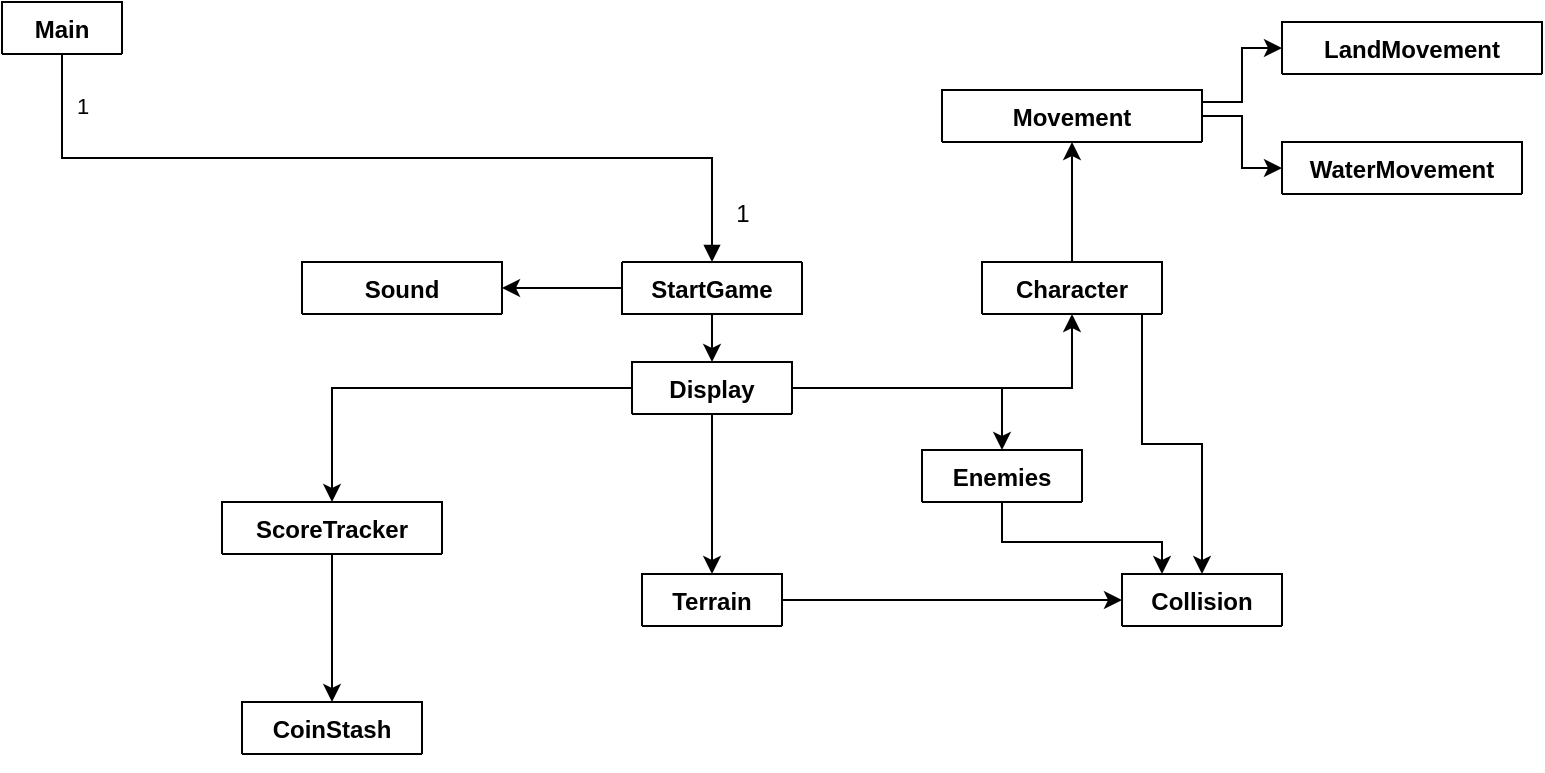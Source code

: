 <mxfile version="18.0.0" type="onedrive"><diagram name="Page-1" id="2w7vg5bwMqIUjHdiFem5"><mxGraphModel grid="1" page="1" gridSize="10" guides="1" tooltips="1" connect="1" arrows="1" fold="1" pageScale="1" pageWidth="850" pageHeight="1100" math="0" shadow="0"><root><mxCell id="0"/><mxCell id="1" parent="0"/><mxCell id="2BCJGqaNzl7uD9SpwbzM-5" value="Main" style="swimlane;fontStyle=1;align=center;verticalAlign=top;childLayout=stackLayout;horizontal=1;startSize=26;horizontalStack=0;resizeParent=1;resizeParentMax=0;resizeLast=0;collapsible=1;marginBottom=0;" collapsed="1" vertex="1" parent="1"><mxGeometry x="40" y="40" width="60" height="26" as="geometry"><mxRectangle x="40" y="40" width="160" height="86" as="alternateBounds"/></mxGeometry></mxCell><mxCell id="2BCJGqaNzl7uD9SpwbzM-6" value="+ field: type" style="text;strokeColor=none;fillColor=none;align=left;verticalAlign=top;spacingLeft=4;spacingRight=4;overflow=hidden;rotatable=0;points=[[0,0.5],[1,0.5]];portConstraint=eastwest;" vertex="1" parent="2BCJGqaNzl7uD9SpwbzM-5"><mxGeometry y="26" width="160" height="26" as="geometry"/></mxCell><mxCell id="2BCJGqaNzl7uD9SpwbzM-7" value="" style="line;strokeWidth=1;fillColor=none;align=left;verticalAlign=middle;spacingTop=-1;spacingLeft=3;spacingRight=3;rotatable=0;labelPosition=right;points=[];portConstraint=eastwest;" vertex="1" parent="2BCJGqaNzl7uD9SpwbzM-5"><mxGeometry y="52" width="160" height="8" as="geometry"/></mxCell><mxCell id="2BCJGqaNzl7uD9SpwbzM-8" value="+ method(type): type" style="text;strokeColor=none;fillColor=none;align=left;verticalAlign=top;spacingLeft=4;spacingRight=4;overflow=hidden;rotatable=0;points=[[0,0.5],[1,0.5]];portConstraint=eastwest;" vertex="1" parent="2BCJGqaNzl7uD9SpwbzM-5"><mxGeometry y="60" width="160" height="26" as="geometry"/></mxCell><mxCell id="2BCJGqaNzl7uD9SpwbzM-9" value="LandMovement" style="swimlane;fontStyle=1;align=center;verticalAlign=top;childLayout=stackLayout;horizontal=1;startSize=26;horizontalStack=0;resizeParent=1;resizeParentMax=0;resizeLast=0;collapsible=1;marginBottom=0;" collapsed="1" vertex="1" parent="1"><mxGeometry x="680" y="50" width="130" height="26" as="geometry"><mxRectangle x="520" y="160" width="160" height="86" as="alternateBounds"/></mxGeometry></mxCell><mxCell id="2BCJGqaNzl7uD9SpwbzM-10" value="+ field: type" style="text;strokeColor=none;fillColor=none;align=left;verticalAlign=top;spacingLeft=4;spacingRight=4;overflow=hidden;rotatable=0;points=[[0,0.5],[1,0.5]];portConstraint=eastwest;" vertex="1" parent="2BCJGqaNzl7uD9SpwbzM-9"><mxGeometry y="26" width="160" height="26" as="geometry"/></mxCell><mxCell id="2BCJGqaNzl7uD9SpwbzM-11" value="" style="line;strokeWidth=1;fillColor=none;align=left;verticalAlign=middle;spacingTop=-1;spacingLeft=3;spacingRight=3;rotatable=0;labelPosition=right;points=[];portConstraint=eastwest;" vertex="1" parent="2BCJGqaNzl7uD9SpwbzM-9"><mxGeometry y="52" width="160" height="8" as="geometry"/></mxCell><mxCell id="2BCJGqaNzl7uD9SpwbzM-12" value="+ method(type): type" style="text;strokeColor=none;fillColor=none;align=left;verticalAlign=top;spacingLeft=4;spacingRight=4;overflow=hidden;rotatable=0;points=[[0,0.5],[1,0.5]];portConstraint=eastwest;" vertex="1" parent="2BCJGqaNzl7uD9SpwbzM-9"><mxGeometry y="60" width="160" height="26" as="geometry"/></mxCell><mxCell id="F0QiSlCeJy2ZY8RC8an7-10" value="CoinStash" style="swimlane;fontStyle=1;align=center;verticalAlign=top;childLayout=stackLayout;horizontal=1;startSize=26;horizontalStack=0;resizeParent=1;resizeParentMax=0;resizeLast=0;collapsible=1;marginBottom=0;whiteSpace=wrap;html=1;" collapsed="1" vertex="1" parent="1"><mxGeometry x="160" y="390" width="90" height="26" as="geometry"><mxRectangle x="10" y="440" width="160" height="86" as="alternateBounds"/></mxGeometry></mxCell><mxCell id="F0QiSlCeJy2ZY8RC8an7-11" value="+ field: type" style="text;strokeColor=none;fillColor=none;align=left;verticalAlign=top;spacingLeft=4;spacingRight=4;overflow=hidden;rotatable=0;points=[[0,0.5],[1,0.5]];portConstraint=eastwest;whiteSpace=wrap;html=1;" vertex="1" parent="F0QiSlCeJy2ZY8RC8an7-10"><mxGeometry y="26" width="160" height="26" as="geometry"/></mxCell><mxCell id="F0QiSlCeJy2ZY8RC8an7-12" value="" style="line;strokeWidth=1;fillColor=none;align=left;verticalAlign=middle;spacingTop=-1;spacingLeft=3;spacingRight=3;rotatable=0;labelPosition=right;points=[];portConstraint=eastwest;strokeColor=inherit;" vertex="1" parent="F0QiSlCeJy2ZY8RC8an7-10"><mxGeometry y="52" width="160" height="8" as="geometry"/></mxCell><mxCell id="F0QiSlCeJy2ZY8RC8an7-13" value="+ method(type): type" style="text;strokeColor=none;fillColor=none;align=left;verticalAlign=top;spacingLeft=4;spacingRight=4;overflow=hidden;rotatable=0;points=[[0,0.5],[1,0.5]];portConstraint=eastwest;whiteSpace=wrap;html=1;" vertex="1" parent="F0QiSlCeJy2ZY8RC8an7-10"><mxGeometry y="60" width="160" height="26" as="geometry"/></mxCell><mxCell id="2BCJGqaNzl7uD9SpwbzM-49" style="edgeStyle=orthogonalEdgeStyle;rounded=0;orthogonalLoop=1;jettySize=auto;html=1;exitX=0.5;exitY=1;exitDx=0;exitDy=0;entryX=0.5;entryY=0;entryDx=0;entryDy=0;" edge="1" parent="1" source="F0QiSlCeJy2ZY8RC8an7-14" target="F0QiSlCeJy2ZY8RC8an7-10"><mxGeometry relative="1" as="geometry"/></mxCell><mxCell id="F0QiSlCeJy2ZY8RC8an7-14" value="ScoreTracker" style="swimlane;fontStyle=1;align=center;verticalAlign=top;childLayout=stackLayout;horizontal=1;startSize=26;horizontalStack=0;resizeParent=1;resizeParentMax=0;resizeLast=0;collapsible=1;marginBottom=0;whiteSpace=wrap;html=1;" collapsed="1" vertex="1" parent="1"><mxGeometry x="150" y="290" width="110" height="26" as="geometry"><mxRectangle x="10" y="300" width="160" height="86" as="alternateBounds"/></mxGeometry></mxCell><mxCell id="F0QiSlCeJy2ZY8RC8an7-15" value="+ field: type" style="text;strokeColor=none;fillColor=none;align=left;verticalAlign=top;spacingLeft=4;spacingRight=4;overflow=hidden;rotatable=0;points=[[0,0.5],[1,0.5]];portConstraint=eastwest;whiteSpace=wrap;html=1;" vertex="1" parent="F0QiSlCeJy2ZY8RC8an7-14"><mxGeometry y="26" width="160" height="26" as="geometry"/></mxCell><mxCell id="F0QiSlCeJy2ZY8RC8an7-16" value="" style="line;strokeWidth=1;fillColor=none;align=left;verticalAlign=middle;spacingTop=-1;spacingLeft=3;spacingRight=3;rotatable=0;labelPosition=right;points=[];portConstraint=eastwest;strokeColor=inherit;" vertex="1" parent="F0QiSlCeJy2ZY8RC8an7-14"><mxGeometry y="52" width="160" height="8" as="geometry"/></mxCell><mxCell id="F0QiSlCeJy2ZY8RC8an7-17" value="+ method(type): type" style="text;strokeColor=none;fillColor=none;align=left;verticalAlign=top;spacingLeft=4;spacingRight=4;overflow=hidden;rotatable=0;points=[[0,0.5],[1,0.5]];portConstraint=eastwest;whiteSpace=wrap;html=1;" vertex="1" parent="F0QiSlCeJy2ZY8RC8an7-14"><mxGeometry y="60" width="160" height="26" as="geometry"/></mxCell><mxCell id="2BCJGqaNzl7uD9SpwbzM-54" style="edgeStyle=orthogonalEdgeStyle;rounded=0;orthogonalLoop=1;jettySize=auto;html=1;exitX=1;exitY=0.5;exitDx=0;exitDy=0;" edge="1" parent="1" source="F0QiSlCeJy2ZY8RC8an7-18" target="2BCJGqaNzl7uD9SpwbzM-21"><mxGeometry relative="1" as="geometry"/></mxCell><mxCell id="F0QiSlCeJy2ZY8RC8an7-18" value="Terrain" style="swimlane;fontStyle=1;align=center;verticalAlign=top;childLayout=stackLayout;horizontal=1;startSize=26;horizontalStack=0;resizeParent=1;resizeParentMax=0;resizeLast=0;collapsible=1;marginBottom=0;whiteSpace=wrap;html=1;" collapsed="1" vertex="1" parent="1"><mxGeometry x="360" y="326" width="70" height="26" as="geometry"><mxRectangle x="10" y="580" width="160" height="86" as="alternateBounds"/></mxGeometry></mxCell><mxCell id="F0QiSlCeJy2ZY8RC8an7-19" value="+ field: type" style="text;strokeColor=none;fillColor=none;align=left;verticalAlign=top;spacingLeft=4;spacingRight=4;overflow=hidden;rotatable=0;points=[[0,0.5],[1,0.5]];portConstraint=eastwest;whiteSpace=wrap;html=1;" vertex="1" parent="F0QiSlCeJy2ZY8RC8an7-18"><mxGeometry y="26" width="160" height="26" as="geometry"/></mxCell><mxCell id="F0QiSlCeJy2ZY8RC8an7-20" value="" style="line;strokeWidth=1;fillColor=none;align=left;verticalAlign=middle;spacingTop=-1;spacingLeft=3;spacingRight=3;rotatable=0;labelPosition=right;points=[];portConstraint=eastwest;strokeColor=inherit;" vertex="1" parent="F0QiSlCeJy2ZY8RC8an7-18"><mxGeometry y="52" width="160" height="8" as="geometry"/></mxCell><mxCell id="F0QiSlCeJy2ZY8RC8an7-21" value="+ method(type): type" style="text;strokeColor=none;fillColor=none;align=left;verticalAlign=top;spacingLeft=4;spacingRight=4;overflow=hidden;rotatable=0;points=[[0,0.5],[1,0.5]];portConstraint=eastwest;whiteSpace=wrap;html=1;" vertex="1" parent="F0QiSlCeJy2ZY8RC8an7-18"><mxGeometry y="60" width="160" height="26" as="geometry"/></mxCell><mxCell id="2BCJGqaNzl7uD9SpwbzM-44" style="edgeStyle=orthogonalEdgeStyle;rounded=0;orthogonalLoop=1;jettySize=auto;html=1;exitX=0.5;exitY=0;exitDx=0;exitDy=0;entryX=0.5;entryY=1;entryDx=0;entryDy=0;" edge="1" parent="1" source="F0QiSlCeJy2ZY8RC8an7-22" target="2BCJGqaNzl7uD9SpwbzM-17"><mxGeometry relative="1" as="geometry"/></mxCell><mxCell id="2BCJGqaNzl7uD9SpwbzM-53" style="edgeStyle=orthogonalEdgeStyle;rounded=0;orthogonalLoop=1;jettySize=auto;html=1;exitX=0.5;exitY=1;exitDx=0;exitDy=0;entryX=0.5;entryY=0;entryDx=0;entryDy=0;" edge="1" parent="1" source="F0QiSlCeJy2ZY8RC8an7-22" target="2BCJGqaNzl7uD9SpwbzM-21"><mxGeometry relative="1" as="geometry"><Array as="points"><mxPoint x="610" y="196"/><mxPoint x="610" y="261"/><mxPoint x="640" y="261"/></Array></mxGeometry></mxCell><mxCell id="F0QiSlCeJy2ZY8RC8an7-22" value="Character" style="swimlane;fontStyle=1;align=center;verticalAlign=top;childLayout=stackLayout;horizontal=1;startSize=26;horizontalStack=0;resizeParent=1;resizeParentMax=0;resizeLast=0;collapsible=1;marginBottom=0;whiteSpace=wrap;html=1;" collapsed="1" vertex="1" parent="1"><mxGeometry x="530" y="170" width="90" height="26" as="geometry"><mxRectangle x="280" y="40" width="160" height="86" as="alternateBounds"/></mxGeometry></mxCell><mxCell id="F0QiSlCeJy2ZY8RC8an7-23" value="+ field: type" style="text;strokeColor=none;fillColor=none;align=left;verticalAlign=top;spacingLeft=4;spacingRight=4;overflow=hidden;rotatable=0;points=[[0,0.5],[1,0.5]];portConstraint=eastwest;whiteSpace=wrap;html=1;" vertex="1" parent="F0QiSlCeJy2ZY8RC8an7-22"><mxGeometry y="26" width="160" height="26" as="geometry"/></mxCell><mxCell id="F0QiSlCeJy2ZY8RC8an7-24" value="" style="line;strokeWidth=1;fillColor=none;align=left;verticalAlign=middle;spacingTop=-1;spacingLeft=3;spacingRight=3;rotatable=0;labelPosition=right;points=[];portConstraint=eastwest;strokeColor=inherit;" vertex="1" parent="F0QiSlCeJy2ZY8RC8an7-22"><mxGeometry y="52" width="160" height="8" as="geometry"/></mxCell><mxCell id="F0QiSlCeJy2ZY8RC8an7-25" value="+ method(type): type" style="text;strokeColor=none;fillColor=none;align=left;verticalAlign=top;spacingLeft=4;spacingRight=4;overflow=hidden;rotatable=0;points=[[0,0.5],[1,0.5]];portConstraint=eastwest;whiteSpace=wrap;html=1;" vertex="1" parent="F0QiSlCeJy2ZY8RC8an7-22"><mxGeometry y="60" width="160" height="26" as="geometry"/></mxCell><mxCell id="2BCJGqaNzl7uD9SpwbzM-13" value="WaterMovement" style="swimlane;fontStyle=1;align=center;verticalAlign=top;childLayout=stackLayout;horizontal=1;startSize=26;horizontalStack=0;resizeParent=1;resizeParentMax=0;resizeLast=0;collapsible=1;marginBottom=0;" collapsed="1" vertex="1" parent="1"><mxGeometry x="680" y="110" width="120" height="26" as="geometry"><mxRectangle x="540" y="120" width="160" height="86" as="alternateBounds"/></mxGeometry></mxCell><mxCell id="2BCJGqaNzl7uD9SpwbzM-14" value="+ field: type" style="text;strokeColor=none;fillColor=none;align=left;verticalAlign=top;spacingLeft=4;spacingRight=4;overflow=hidden;rotatable=0;points=[[0,0.5],[1,0.5]];portConstraint=eastwest;" vertex="1" parent="2BCJGqaNzl7uD9SpwbzM-13"><mxGeometry y="26" width="160" height="26" as="geometry"/></mxCell><mxCell id="2BCJGqaNzl7uD9SpwbzM-15" value="" style="line;strokeWidth=1;fillColor=none;align=left;verticalAlign=middle;spacingTop=-1;spacingLeft=3;spacingRight=3;rotatable=0;labelPosition=right;points=[];portConstraint=eastwest;" vertex="1" parent="2BCJGqaNzl7uD9SpwbzM-13"><mxGeometry y="52" width="160" height="8" as="geometry"/></mxCell><mxCell id="2BCJGqaNzl7uD9SpwbzM-16" value="+ method(type): type" style="text;strokeColor=none;fillColor=none;align=left;verticalAlign=top;spacingLeft=4;spacingRight=4;overflow=hidden;rotatable=0;points=[[0,0.5],[1,0.5]];portConstraint=eastwest;" vertex="1" parent="2BCJGqaNzl7uD9SpwbzM-13"><mxGeometry y="60" width="160" height="26" as="geometry"/></mxCell><mxCell id="2BCJGqaNzl7uD9SpwbzM-45" style="edgeStyle=orthogonalEdgeStyle;rounded=0;orthogonalLoop=1;jettySize=auto;html=1;exitX=1;exitY=0.5;exitDx=0;exitDy=0;entryX=0;entryY=0.5;entryDx=0;entryDy=0;" edge="1" parent="1" source="2BCJGqaNzl7uD9SpwbzM-17" target="2BCJGqaNzl7uD9SpwbzM-9"><mxGeometry relative="1" as="geometry"><Array as="points"><mxPoint x="640" y="90"/><mxPoint x="660" y="90"/><mxPoint x="660" y="63"/></Array></mxGeometry></mxCell><mxCell id="2BCJGqaNzl7uD9SpwbzM-47" style="edgeStyle=orthogonalEdgeStyle;rounded=0;orthogonalLoop=1;jettySize=auto;html=1;exitX=1;exitY=0.5;exitDx=0;exitDy=0;entryX=0;entryY=0.5;entryDx=0;entryDy=0;" edge="1" parent="1" source="2BCJGqaNzl7uD9SpwbzM-17" target="2BCJGqaNzl7uD9SpwbzM-13"><mxGeometry relative="1" as="geometry"/></mxCell><mxCell id="2BCJGqaNzl7uD9SpwbzM-17" value="Movement" style="swimlane;fontStyle=1;align=center;verticalAlign=top;childLayout=stackLayout;horizontal=1;startSize=26;horizontalStack=0;resizeParent=1;resizeParentMax=0;resizeLast=0;collapsible=1;marginBottom=0;" collapsed="1" vertex="1" parent="1"><mxGeometry x="510" y="84" width="130" height="26" as="geometry"><mxRectangle x="520" y="40" width="160" height="86" as="alternateBounds"/></mxGeometry></mxCell><mxCell id="2BCJGqaNzl7uD9SpwbzM-18" value="+ field: type" style="text;strokeColor=none;fillColor=none;align=left;verticalAlign=top;spacingLeft=4;spacingRight=4;overflow=hidden;rotatable=0;points=[[0,0.5],[1,0.5]];portConstraint=eastwest;" vertex="1" parent="2BCJGqaNzl7uD9SpwbzM-17"><mxGeometry y="26" width="160" height="26" as="geometry"/></mxCell><mxCell id="2BCJGqaNzl7uD9SpwbzM-19" value="" style="line;strokeWidth=1;fillColor=none;align=left;verticalAlign=middle;spacingTop=-1;spacingLeft=3;spacingRight=3;rotatable=0;labelPosition=right;points=[];portConstraint=eastwest;" vertex="1" parent="2BCJGqaNzl7uD9SpwbzM-17"><mxGeometry y="52" width="160" height="8" as="geometry"/></mxCell><mxCell id="2BCJGqaNzl7uD9SpwbzM-20" value="+ method(type): type" style="text;strokeColor=none;fillColor=none;align=left;verticalAlign=top;spacingLeft=4;spacingRight=4;overflow=hidden;rotatable=0;points=[[0,0.5],[1,0.5]];portConstraint=eastwest;" vertex="1" parent="2BCJGqaNzl7uD9SpwbzM-17"><mxGeometry y="60" width="160" height="26" as="geometry"/></mxCell><mxCell id="2BCJGqaNzl7uD9SpwbzM-21" value="Collision" style="swimlane;fontStyle=1;align=center;verticalAlign=top;childLayout=stackLayout;horizontal=1;startSize=26;horizontalStack=0;resizeParent=1;resizeParentMax=0;resizeLast=0;collapsible=1;marginBottom=0;" collapsed="1" vertex="1" parent="1"><mxGeometry x="600" y="326" width="80" height="26" as="geometry"><mxRectangle x="460" y="336" width="160" height="86" as="alternateBounds"/></mxGeometry></mxCell><mxCell id="2BCJGqaNzl7uD9SpwbzM-22" value="+ field: type" style="text;strokeColor=none;fillColor=none;align=left;verticalAlign=top;spacingLeft=4;spacingRight=4;overflow=hidden;rotatable=0;points=[[0,0.5],[1,0.5]];portConstraint=eastwest;" vertex="1" parent="2BCJGqaNzl7uD9SpwbzM-21"><mxGeometry y="26" width="160" height="26" as="geometry"/></mxCell><mxCell id="2BCJGqaNzl7uD9SpwbzM-23" value="" style="line;strokeWidth=1;fillColor=none;align=left;verticalAlign=middle;spacingTop=-1;spacingLeft=3;spacingRight=3;rotatable=0;labelPosition=right;points=[];portConstraint=eastwest;" vertex="1" parent="2BCJGqaNzl7uD9SpwbzM-21"><mxGeometry y="52" width="160" height="8" as="geometry"/></mxCell><mxCell id="2BCJGqaNzl7uD9SpwbzM-24" value="+ method(type): type" style="text;strokeColor=none;fillColor=none;align=left;verticalAlign=top;spacingLeft=4;spacingRight=4;overflow=hidden;rotatable=0;points=[[0,0.5],[1,0.5]];portConstraint=eastwest;" vertex="1" parent="2BCJGqaNzl7uD9SpwbzM-21"><mxGeometry y="60" width="160" height="26" as="geometry"/></mxCell><mxCell id="2BCJGqaNzl7uD9SpwbzM-51" style="edgeStyle=orthogonalEdgeStyle;rounded=0;orthogonalLoop=1;jettySize=auto;html=1;exitX=0;exitY=0.5;exitDx=0;exitDy=0;entryX=0.5;entryY=0;entryDx=0;entryDy=0;" edge="1" parent="1" source="F0QiSlCeJy2ZY8RC8an7-26" target="F0QiSlCeJy2ZY8RC8an7-14"><mxGeometry relative="1" as="geometry"/></mxCell><mxCell id="2BCJGqaNzl7uD9SpwbzM-52" style="edgeStyle=orthogonalEdgeStyle;rounded=0;orthogonalLoop=1;jettySize=auto;html=1;exitX=0.5;exitY=1;exitDx=0;exitDy=0;entryX=0.5;entryY=0;entryDx=0;entryDy=0;" edge="1" parent="1" source="F0QiSlCeJy2ZY8RC8an7-26" target="F0QiSlCeJy2ZY8RC8an7-18"><mxGeometry relative="1" as="geometry"/></mxCell><mxCell id="2BCJGqaNzl7uD9SpwbzM-55" style="edgeStyle=orthogonalEdgeStyle;rounded=0;orthogonalLoop=1;jettySize=auto;html=1;exitX=1;exitY=0.5;exitDx=0;exitDy=0;entryX=0.5;entryY=0;entryDx=0;entryDy=0;" edge="1" parent="1" source="F0QiSlCeJy2ZY8RC8an7-26" target="2BCJGqaNzl7uD9SpwbzM-38"><mxGeometry relative="1" as="geometry"/></mxCell><mxCell id="F0QiSlCeJy2ZY8RC8an7-26" value="Display" style="swimlane;fontStyle=1;align=center;verticalAlign=top;childLayout=stackLayout;horizontal=1;startSize=26;horizontalStack=0;resizeParent=1;resizeParentMax=0;resizeLast=0;collapsible=1;marginBottom=0;whiteSpace=wrap;html=1;" collapsed="1" vertex="1" parent="1"><mxGeometry x="355" y="220" width="80" height="26" as="geometry"><mxRectangle x="40" y="180" width="160" height="86" as="alternateBounds"/></mxGeometry></mxCell><mxCell id="F0QiSlCeJy2ZY8RC8an7-27" value="+ field: type" style="text;strokeColor=none;fillColor=none;align=left;verticalAlign=top;spacingLeft=4;spacingRight=4;overflow=hidden;rotatable=0;points=[[0,0.5],[1,0.5]];portConstraint=eastwest;whiteSpace=wrap;html=1;" vertex="1" parent="F0QiSlCeJy2ZY8RC8an7-26"><mxGeometry y="26" width="160" height="26" as="geometry"/></mxCell><mxCell id="F0QiSlCeJy2ZY8RC8an7-28" value="" style="line;strokeWidth=1;fillColor=none;align=left;verticalAlign=middle;spacingTop=-1;spacingLeft=3;spacingRight=3;rotatable=0;labelPosition=right;points=[];portConstraint=eastwest;strokeColor=inherit;" vertex="1" parent="F0QiSlCeJy2ZY8RC8an7-26"><mxGeometry y="52" width="160" height="8" as="geometry"/></mxCell><mxCell id="F0QiSlCeJy2ZY8RC8an7-29" value="+ method(type): type" style="text;strokeColor=none;fillColor=none;align=left;verticalAlign=top;spacingLeft=4;spacingRight=4;overflow=hidden;rotatable=0;points=[[0,0.5],[1,0.5]];portConstraint=eastwest;whiteSpace=wrap;html=1;" vertex="1" parent="F0QiSlCeJy2ZY8RC8an7-26"><mxGeometry y="60" width="160" height="26" as="geometry"/></mxCell><mxCell id="2BCJGqaNzl7uD9SpwbzM-43" style="edgeStyle=orthogonalEdgeStyle;rounded=0;orthogonalLoop=1;jettySize=auto;html=1;exitX=1;exitY=0.5;exitDx=0;exitDy=0;" edge="1" parent="1" source="F0QiSlCeJy2ZY8RC8an7-26" target="F0QiSlCeJy2ZY8RC8an7-22"><mxGeometry relative="1" as="geometry"/></mxCell><mxCell id="2BCJGqaNzl7uD9SpwbzM-50" style="edgeStyle=orthogonalEdgeStyle;rounded=0;orthogonalLoop=1;jettySize=auto;html=1;exitX=0.5;exitY=1;exitDx=0;exitDy=0;entryX=0.5;entryY=0;entryDx=0;entryDy=0;" edge="1" parent="1" source="2BCJGqaNzl7uD9SpwbzM-25" target="F0QiSlCeJy2ZY8RC8an7-26"><mxGeometry relative="1" as="geometry"/></mxCell><mxCell id="F0QiSlCeJy2ZY8RC8an7-55" style="edgeStyle=orthogonalEdgeStyle;rounded=0;orthogonalLoop=1;jettySize=auto;html=1;entryX=1;entryY=0.5;entryDx=0;entryDy=0;" edge="1" parent="1" source="2BCJGqaNzl7uD9SpwbzM-25" target="2BCJGqaNzl7uD9SpwbzM-34"><mxGeometry relative="1" as="geometry"/></mxCell><mxCell id="2BCJGqaNzl7uD9SpwbzM-25" value="StartGame" style="swimlane;fontStyle=1;align=center;verticalAlign=top;childLayout=stackLayout;horizontal=1;startSize=0;horizontalStack=0;resizeParent=1;resizeParentMax=0;resizeLast=0;collapsible=1;marginBottom=0;" collapsed="1" vertex="1" parent="1"><mxGeometry x="350" y="170" width="90" height="26" as="geometry"><mxRectangle x="180" y="160" width="160" height="86" as="alternateBounds"/></mxGeometry></mxCell><mxCell id="2BCJGqaNzl7uD9SpwbzM-26" value="+ field: type" style="text;strokeColor=none;fillColor=none;align=left;verticalAlign=top;spacingLeft=4;spacingRight=4;overflow=hidden;rotatable=0;points=[[0,0.5],[1,0.5]];portConstraint=eastwest;" vertex="1" parent="2BCJGqaNzl7uD9SpwbzM-25"><mxGeometry y="26" width="160" height="26" as="geometry"/></mxCell><mxCell id="2BCJGqaNzl7uD9SpwbzM-27" value="" style="line;strokeWidth=1;fillColor=none;align=left;verticalAlign=middle;spacingTop=-1;spacingLeft=3;spacingRight=3;rotatable=0;labelPosition=right;points=[];portConstraint=eastwest;" vertex="1" parent="2BCJGqaNzl7uD9SpwbzM-25"><mxGeometry y="52" width="160" height="8" as="geometry"/></mxCell><mxCell id="2BCJGqaNzl7uD9SpwbzM-28" value="+ method(type): type" style="text;strokeColor=none;fillColor=none;align=left;verticalAlign=top;spacingLeft=4;spacingRight=4;overflow=hidden;rotatable=0;points=[[0,0.5],[1,0.5]];portConstraint=eastwest;" vertex="1" parent="2BCJGqaNzl7uD9SpwbzM-25"><mxGeometry y="60" width="160" height="26" as="geometry"/></mxCell><mxCell id="2BCJGqaNzl7uD9SpwbzM-29" value="" style="endArrow=block;endFill=1;html=1;edgeStyle=orthogonalEdgeStyle;align=left;verticalAlign=top;rounded=0;exitX=0.5;exitY=1;exitDx=0;exitDy=0;entryX=0.5;entryY=0;entryDx=0;entryDy=0;" edge="1" parent="1" source="2BCJGqaNzl7uD9SpwbzM-5" target="2BCJGqaNzl7uD9SpwbzM-25"><mxGeometry x="-1" relative="1" as="geometry"><mxPoint x="90" y="90" as="sourcePoint"/><mxPoint x="70" y="130" as="targetPoint"/></mxGeometry></mxCell><mxCell id="2BCJGqaNzl7uD9SpwbzM-32" value="1" style="edgeLabel;html=1;align=center;verticalAlign=middle;resizable=0;points=[];" connectable="0" vertex="1" parent="2BCJGqaNzl7uD9SpwbzM-29"><mxGeometry x="-0.882" y="-1" relative="1" as="geometry"><mxPoint x="11" as="offset"/></mxGeometry></mxCell><mxCell id="2BCJGqaNzl7uD9SpwbzM-33" value="1" style="text;html=1;align=center;verticalAlign=middle;resizable=0;points=[];autosize=1;strokeColor=none;fillColor=none;" vertex="1" parent="1"><mxGeometry x="400" y="136" width="20" height="20" as="geometry"/></mxCell><mxCell id="2BCJGqaNzl7uD9SpwbzM-34" value="Sound" style="swimlane;fontStyle=1;align=center;verticalAlign=top;childLayout=stackLayout;horizontal=1;startSize=26;horizontalStack=0;resizeParent=1;resizeParentMax=0;resizeLast=0;collapsible=1;marginBottom=0;" collapsed="1" vertex="1" parent="1"><mxGeometry x="190" y="170" width="100" height="26" as="geometry"><mxRectangle x="600" y="290" width="160" height="86" as="alternateBounds"/></mxGeometry></mxCell><mxCell id="2BCJGqaNzl7uD9SpwbzM-35" value="+ field: type" style="text;strokeColor=none;fillColor=none;align=left;verticalAlign=top;spacingLeft=4;spacingRight=4;overflow=hidden;rotatable=0;points=[[0,0.5],[1,0.5]];portConstraint=eastwest;" vertex="1" parent="2BCJGqaNzl7uD9SpwbzM-34"><mxGeometry y="26" width="160" height="26" as="geometry"/></mxCell><mxCell id="2BCJGqaNzl7uD9SpwbzM-36" value="" style="line;strokeWidth=1;fillColor=none;align=left;verticalAlign=middle;spacingTop=-1;spacingLeft=3;spacingRight=3;rotatable=0;labelPosition=right;points=[];portConstraint=eastwest;" vertex="1" parent="2BCJGqaNzl7uD9SpwbzM-34"><mxGeometry y="52" width="160" height="8" as="geometry"/></mxCell><mxCell id="2BCJGqaNzl7uD9SpwbzM-37" value="+ method(type): type" style="text;strokeColor=none;fillColor=none;align=left;verticalAlign=top;spacingLeft=4;spacingRight=4;overflow=hidden;rotatable=0;points=[[0,0.5],[1,0.5]];portConstraint=eastwest;" vertex="1" parent="2BCJGqaNzl7uD9SpwbzM-34"><mxGeometry y="60" width="160" height="26" as="geometry"/></mxCell><mxCell id="2BCJGqaNzl7uD9SpwbzM-56" style="edgeStyle=orthogonalEdgeStyle;rounded=0;orthogonalLoop=1;jettySize=auto;html=1;exitX=0.5;exitY=1;exitDx=0;exitDy=0;entryX=0.25;entryY=0;entryDx=0;entryDy=0;" edge="1" parent="1" source="2BCJGqaNzl7uD9SpwbzM-38" target="2BCJGqaNzl7uD9SpwbzM-21"><mxGeometry relative="1" as="geometry"><Array as="points"><mxPoint x="540" y="310"/><mxPoint x="620" y="310"/></Array></mxGeometry></mxCell><mxCell id="2BCJGqaNzl7uD9SpwbzM-38" value="Enemies" style="swimlane;fontStyle=1;align=center;verticalAlign=top;childLayout=stackLayout;horizontal=1;startSize=26;horizontalStack=0;resizeParent=1;resizeParentMax=0;resizeLast=0;collapsible=1;marginBottom=0;" collapsed="1" vertex="1" parent="1"><mxGeometry x="500" y="264" width="80" height="26" as="geometry"><mxRectangle x="330" y="420" width="160" height="86" as="alternateBounds"/></mxGeometry></mxCell><mxCell id="2BCJGqaNzl7uD9SpwbzM-39" value="+ field: type" style="text;strokeColor=none;fillColor=none;align=left;verticalAlign=top;spacingLeft=4;spacingRight=4;overflow=hidden;rotatable=0;points=[[0,0.5],[1,0.5]];portConstraint=eastwest;" vertex="1" parent="2BCJGqaNzl7uD9SpwbzM-38"><mxGeometry y="26" width="160" height="26" as="geometry"/></mxCell><mxCell id="2BCJGqaNzl7uD9SpwbzM-40" value="" style="line;strokeWidth=1;fillColor=none;align=left;verticalAlign=middle;spacingTop=-1;spacingLeft=3;spacingRight=3;rotatable=0;labelPosition=right;points=[];portConstraint=eastwest;" vertex="1" parent="2BCJGqaNzl7uD9SpwbzM-38"><mxGeometry y="52" width="160" height="8" as="geometry"/></mxCell><mxCell id="2BCJGqaNzl7uD9SpwbzM-41" value="+ method(type): type" style="text;strokeColor=none;fillColor=none;align=left;verticalAlign=top;spacingLeft=4;spacingRight=4;overflow=hidden;rotatable=0;points=[[0,0.5],[1,0.5]];portConstraint=eastwest;" vertex="1" parent="2BCJGqaNzl7uD9SpwbzM-38"><mxGeometry y="60" width="160" height="26" as="geometry"/></mxCell><mxCell id="F0QiSlCeJy2ZY8RC8an7-34" style="edgeStyle=orthogonalEdgeStyle;rounded=0;orthogonalLoop=1;jettySize=auto;html=1;exitX=0.5;exitY=1;exitDx=0;exitDy=0;" edge="1" parent="1"><mxGeometry relative="1" as="geometry"><mxPoint x="665" y="416" as="sourcePoint"/><mxPoint x="665" y="416" as="targetPoint"/></mxGeometry></mxCell></root></mxGraphModel></diagram></mxfile>